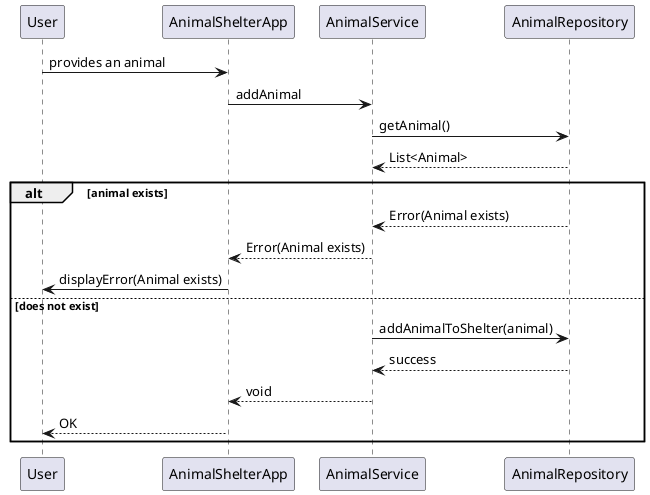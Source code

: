 @startuml

User -> AnimalShelterApp: provides an animal
AnimalShelterApp -> AnimalService: addAnimal
AnimalService -> AnimalRepository : getAnimal()
AnimalRepository --> AnimalService : List<Animal>

alt animal exists
    AnimalRepository --> AnimalService : Error(Animal exists)
    AnimalService --> AnimalShelterApp: Error(Animal exists)
    AnimalShelterApp -> User: displayError(Animal exists)

else does not exist
    AnimalService -> AnimalRepository: addAnimalToShelter(animal)
    AnimalRepository --> AnimalService: success
    AnimalService --> AnimalShelterApp: void
    AnimalShelterApp --> User: OK
end
@enduml
